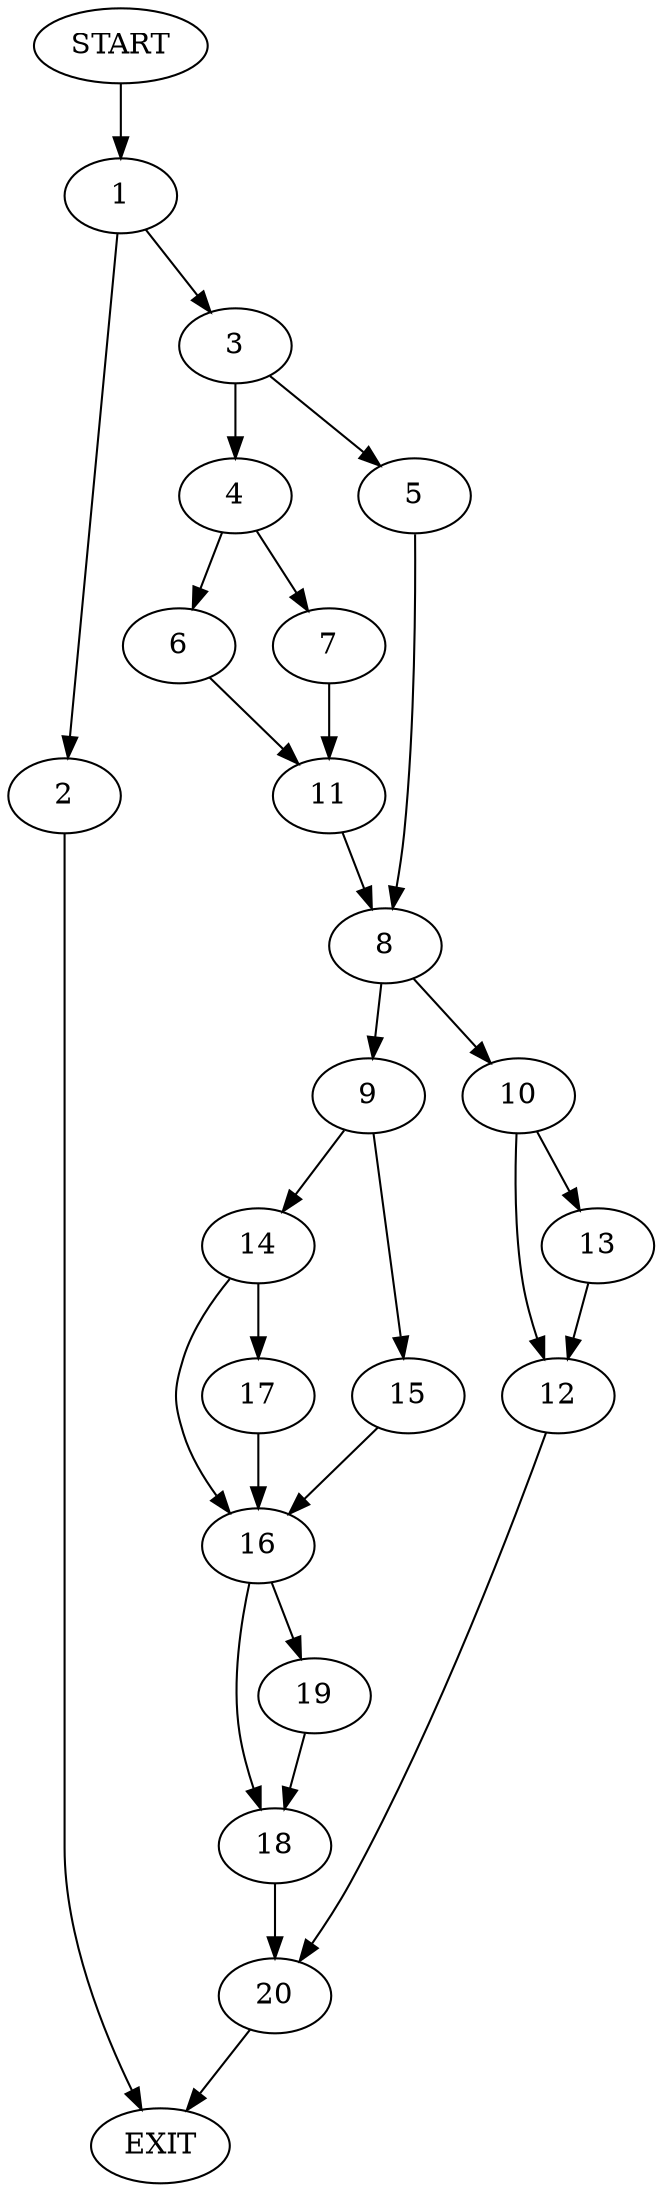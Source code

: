 digraph {
0 [label="START"]
21 [label="EXIT"]
0 -> 1
1 -> 2
1 -> 3
2 -> 21
3 -> 4
3 -> 5
4 -> 6
4 -> 7
5 -> 8
8 -> 9
8 -> 10
6 -> 11
7 -> 11
11 -> 8
10 -> 12
10 -> 13
9 -> 14
9 -> 15
14 -> 16
14 -> 17
15 -> 16
16 -> 18
16 -> 19
17 -> 16
18 -> 20
19 -> 18
20 -> 21
13 -> 12
12 -> 20
}
